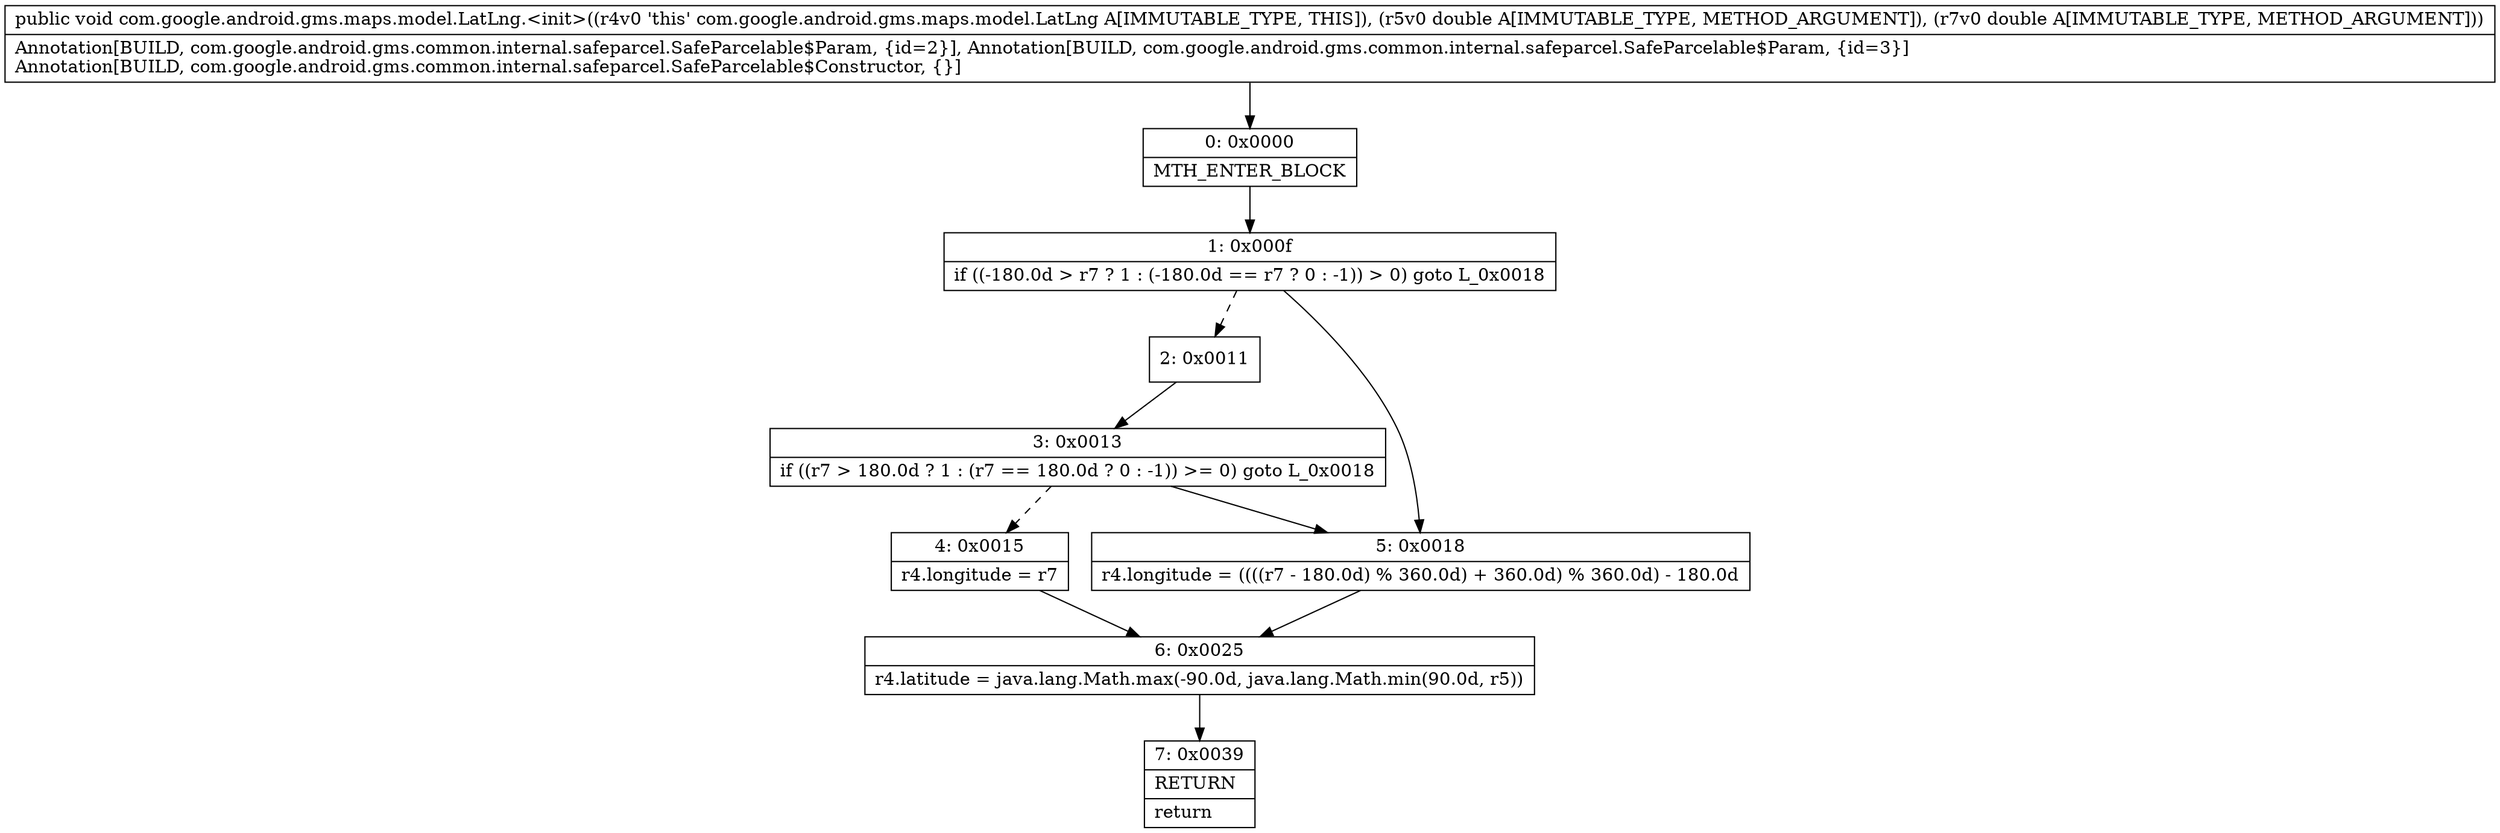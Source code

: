 digraph "CFG forcom.google.android.gms.maps.model.LatLng.\<init\>(DD)V" {
Node_0 [shape=record,label="{0\:\ 0x0000|MTH_ENTER_BLOCK\l}"];
Node_1 [shape=record,label="{1\:\ 0x000f|if ((\-180.0d \> r7 ? 1 : (\-180.0d == r7 ? 0 : \-1)) \> 0) goto L_0x0018\l}"];
Node_2 [shape=record,label="{2\:\ 0x0011}"];
Node_3 [shape=record,label="{3\:\ 0x0013|if ((r7 \> 180.0d ? 1 : (r7 == 180.0d ? 0 : \-1)) \>= 0) goto L_0x0018\l}"];
Node_4 [shape=record,label="{4\:\ 0x0015|r4.longitude = r7\l}"];
Node_5 [shape=record,label="{5\:\ 0x0018|r4.longitude = ((((r7 \- 180.0d) % 360.0d) + 360.0d) % 360.0d) \- 180.0d\l}"];
Node_6 [shape=record,label="{6\:\ 0x0025|r4.latitude = java.lang.Math.max(\-90.0d, java.lang.Math.min(90.0d, r5))\l}"];
Node_7 [shape=record,label="{7\:\ 0x0039|RETURN\l|return\l}"];
MethodNode[shape=record,label="{public void com.google.android.gms.maps.model.LatLng.\<init\>((r4v0 'this' com.google.android.gms.maps.model.LatLng A[IMMUTABLE_TYPE, THIS]), (r5v0 double A[IMMUTABLE_TYPE, METHOD_ARGUMENT]), (r7v0 double A[IMMUTABLE_TYPE, METHOD_ARGUMENT]))  | Annotation[BUILD, com.google.android.gms.common.internal.safeparcel.SafeParcelable$Param, \{id=2\}], Annotation[BUILD, com.google.android.gms.common.internal.safeparcel.SafeParcelable$Param, \{id=3\}]\lAnnotation[BUILD, com.google.android.gms.common.internal.safeparcel.SafeParcelable$Constructor, \{\}]\l}"];
MethodNode -> Node_0;
Node_0 -> Node_1;
Node_1 -> Node_2[style=dashed];
Node_1 -> Node_5;
Node_2 -> Node_3;
Node_3 -> Node_4[style=dashed];
Node_3 -> Node_5;
Node_4 -> Node_6;
Node_5 -> Node_6;
Node_6 -> Node_7;
}

